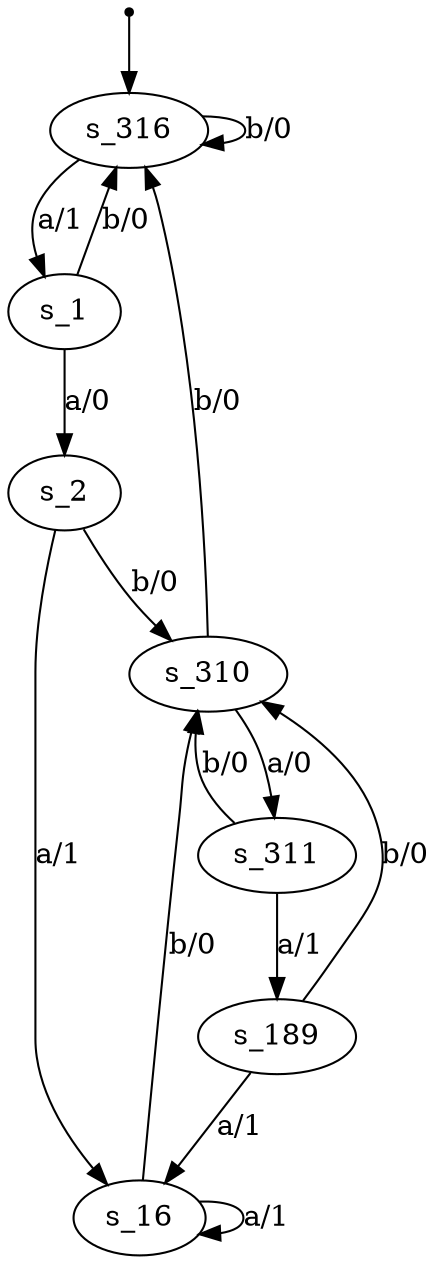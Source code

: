 digraph fsm {
	s_316 [root=true]
	s_1
	s_2
	s_310
	s_311
	s_16
	s_189
	qi [shape = point]
	qi -> s_316
	s_316 -> s_1 [label="a/1"]
	s_1 -> s_2 [label="a/0"]
	s_2 -> s_310 [label="b/0"]
	s_310 -> s_316 [label="b/0"]
	s_1 -> s_316 [label="b/0"]
	s_316 -> s_316 [label="b/0"]
	s_310 -> s_311 [label="a/0"]
	s_311 -> s_310 [label="b/0"]
	s_2 -> s_16 [label="a/1"]
	s_16 -> s_310 [label="b/0"]
	s_311 -> s_189 [label="a/1"]
	s_189 -> s_310 [label="b/0"]
	s_189 -> s_16 [label="a/1"]
	s_16 -> s_16 [label="a/1"]
}